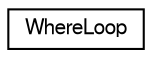 digraph "Graphical Class Hierarchy"
{
  edge [fontname="FreeSans",fontsize="10",labelfontname="FreeSans",labelfontsize="10"];
  node [fontname="FreeSans",fontsize="10",shape=record];
  rankdir="LR";
  Node0 [label="WhereLoop",height=0.2,width=0.4,color="black", fillcolor="white", style="filled",URL="$structWhereLoop.html"];
}
